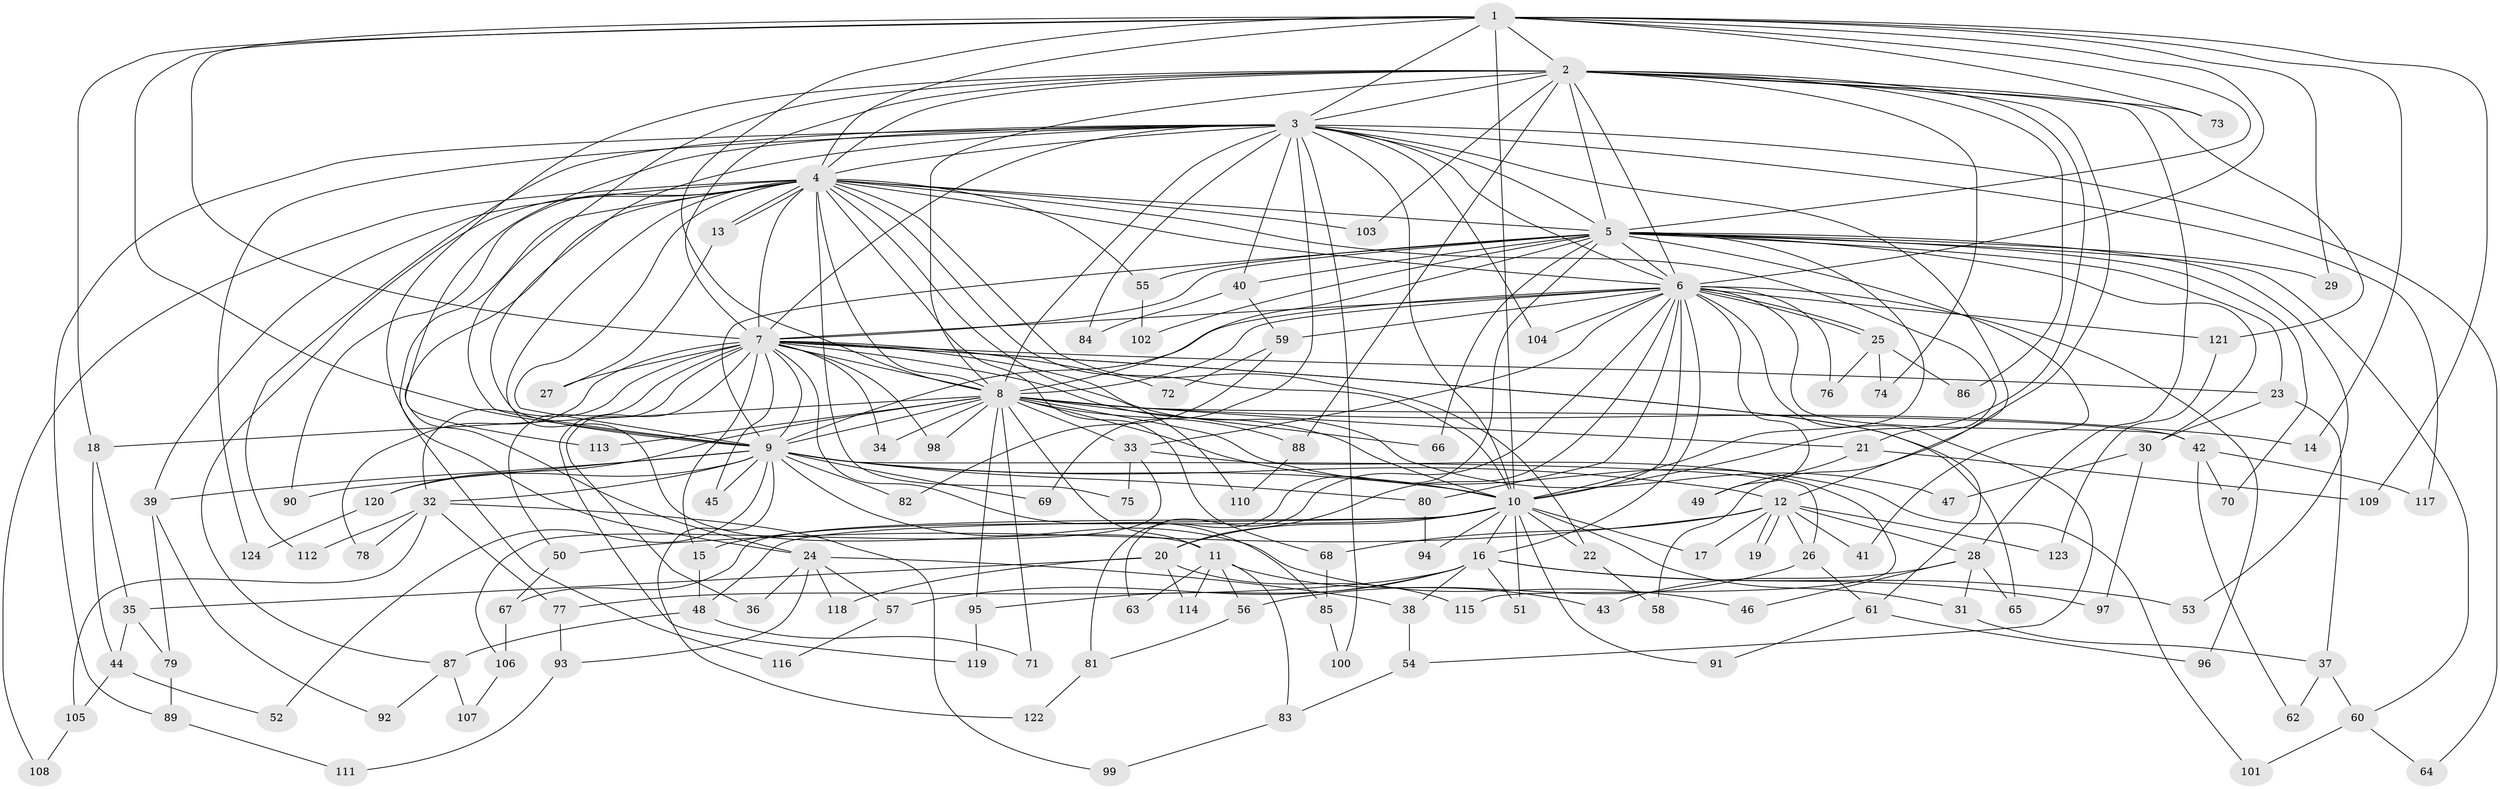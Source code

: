 // Generated by graph-tools (version 1.1) at 2025/35/03/09/25 02:35:01]
// undirected, 124 vertices, 273 edges
graph export_dot {
graph [start="1"]
  node [color=gray90,style=filled];
  1;
  2;
  3;
  4;
  5;
  6;
  7;
  8;
  9;
  10;
  11;
  12;
  13;
  14;
  15;
  16;
  17;
  18;
  19;
  20;
  21;
  22;
  23;
  24;
  25;
  26;
  27;
  28;
  29;
  30;
  31;
  32;
  33;
  34;
  35;
  36;
  37;
  38;
  39;
  40;
  41;
  42;
  43;
  44;
  45;
  46;
  47;
  48;
  49;
  50;
  51;
  52;
  53;
  54;
  55;
  56;
  57;
  58;
  59;
  60;
  61;
  62;
  63;
  64;
  65;
  66;
  67;
  68;
  69;
  70;
  71;
  72;
  73;
  74;
  75;
  76;
  77;
  78;
  79;
  80;
  81;
  82;
  83;
  84;
  85;
  86;
  87;
  88;
  89;
  90;
  91;
  92;
  93;
  94;
  95;
  96;
  97;
  98;
  99;
  100;
  101;
  102;
  103;
  104;
  105;
  106;
  107;
  108;
  109;
  110;
  111;
  112;
  113;
  114;
  115;
  116;
  117;
  118;
  119;
  120;
  121;
  122;
  123;
  124;
  1 -- 2;
  1 -- 3;
  1 -- 4;
  1 -- 5;
  1 -- 6;
  1 -- 7;
  1 -- 8;
  1 -- 9;
  1 -- 10;
  1 -- 14;
  1 -- 18;
  1 -- 29;
  1 -- 73;
  1 -- 109;
  2 -- 3;
  2 -- 4;
  2 -- 5;
  2 -- 6;
  2 -- 7;
  2 -- 8;
  2 -- 9;
  2 -- 10;
  2 -- 24;
  2 -- 28;
  2 -- 58;
  2 -- 73;
  2 -- 74;
  2 -- 86;
  2 -- 88;
  2 -- 103;
  2 -- 121;
  3 -- 4;
  3 -- 5;
  3 -- 6;
  3 -- 7;
  3 -- 8;
  3 -- 9;
  3 -- 10;
  3 -- 12;
  3 -- 40;
  3 -- 64;
  3 -- 69;
  3 -- 84;
  3 -- 89;
  3 -- 100;
  3 -- 104;
  3 -- 112;
  3 -- 113;
  3 -- 117;
  3 -- 124;
  4 -- 5;
  4 -- 6;
  4 -- 7;
  4 -- 8;
  4 -- 9;
  4 -- 10;
  4 -- 11;
  4 -- 13;
  4 -- 13;
  4 -- 21;
  4 -- 22;
  4 -- 24;
  4 -- 39;
  4 -- 55;
  4 -- 68;
  4 -- 75;
  4 -- 87;
  4 -- 90;
  4 -- 103;
  4 -- 108;
  4 -- 110;
  4 -- 116;
  5 -- 6;
  5 -- 7;
  5 -- 8;
  5 -- 9;
  5 -- 10;
  5 -- 23;
  5 -- 29;
  5 -- 30;
  5 -- 40;
  5 -- 41;
  5 -- 53;
  5 -- 55;
  5 -- 60;
  5 -- 66;
  5 -- 70;
  5 -- 81;
  5 -- 102;
  6 -- 7;
  6 -- 8;
  6 -- 9;
  6 -- 10;
  6 -- 16;
  6 -- 20;
  6 -- 25;
  6 -- 25;
  6 -- 33;
  6 -- 42;
  6 -- 49;
  6 -- 54;
  6 -- 59;
  6 -- 63;
  6 -- 76;
  6 -- 80;
  6 -- 96;
  6 -- 104;
  6 -- 121;
  7 -- 8;
  7 -- 9;
  7 -- 10;
  7 -- 15;
  7 -- 23;
  7 -- 27;
  7 -- 32;
  7 -- 34;
  7 -- 36;
  7 -- 45;
  7 -- 47;
  7 -- 50;
  7 -- 61;
  7 -- 65;
  7 -- 72;
  7 -- 78;
  7 -- 85;
  7 -- 98;
  7 -- 119;
  8 -- 9;
  8 -- 10;
  8 -- 11;
  8 -- 14;
  8 -- 18;
  8 -- 21;
  8 -- 33;
  8 -- 34;
  8 -- 42;
  8 -- 66;
  8 -- 71;
  8 -- 88;
  8 -- 95;
  8 -- 98;
  8 -- 101;
  8 -- 113;
  8 -- 120;
  9 -- 10;
  9 -- 12;
  9 -- 26;
  9 -- 32;
  9 -- 39;
  9 -- 45;
  9 -- 46;
  9 -- 52;
  9 -- 69;
  9 -- 80;
  9 -- 82;
  9 -- 90;
  9 -- 120;
  9 -- 122;
  10 -- 15;
  10 -- 16;
  10 -- 17;
  10 -- 20;
  10 -- 22;
  10 -- 31;
  10 -- 48;
  10 -- 51;
  10 -- 67;
  10 -- 91;
  10 -- 94;
  11 -- 43;
  11 -- 56;
  11 -- 63;
  11 -- 83;
  11 -- 114;
  12 -- 17;
  12 -- 19;
  12 -- 19;
  12 -- 26;
  12 -- 28;
  12 -- 41;
  12 -- 50;
  12 -- 68;
  12 -- 123;
  13 -- 27;
  15 -- 48;
  16 -- 38;
  16 -- 51;
  16 -- 53;
  16 -- 57;
  16 -- 77;
  16 -- 95;
  16 -- 97;
  18 -- 35;
  18 -- 44;
  20 -- 35;
  20 -- 114;
  20 -- 115;
  20 -- 118;
  21 -- 49;
  21 -- 109;
  22 -- 58;
  23 -- 30;
  23 -- 37;
  24 -- 36;
  24 -- 38;
  24 -- 57;
  24 -- 93;
  24 -- 118;
  25 -- 74;
  25 -- 76;
  25 -- 86;
  26 -- 56;
  26 -- 61;
  28 -- 31;
  28 -- 43;
  28 -- 46;
  28 -- 65;
  30 -- 47;
  30 -- 97;
  31 -- 37;
  32 -- 77;
  32 -- 78;
  32 -- 99;
  32 -- 105;
  32 -- 112;
  33 -- 75;
  33 -- 106;
  33 -- 115;
  35 -- 44;
  35 -- 79;
  37 -- 60;
  37 -- 62;
  38 -- 54;
  39 -- 79;
  39 -- 92;
  40 -- 59;
  40 -- 84;
  42 -- 62;
  42 -- 70;
  42 -- 117;
  44 -- 52;
  44 -- 105;
  48 -- 71;
  48 -- 87;
  50 -- 67;
  54 -- 83;
  55 -- 102;
  56 -- 81;
  57 -- 116;
  59 -- 72;
  59 -- 82;
  60 -- 64;
  60 -- 101;
  61 -- 91;
  61 -- 96;
  67 -- 106;
  68 -- 85;
  77 -- 93;
  79 -- 89;
  80 -- 94;
  81 -- 122;
  83 -- 99;
  85 -- 100;
  87 -- 92;
  87 -- 107;
  88 -- 110;
  89 -- 111;
  93 -- 111;
  95 -- 119;
  105 -- 108;
  106 -- 107;
  120 -- 124;
  121 -- 123;
}
